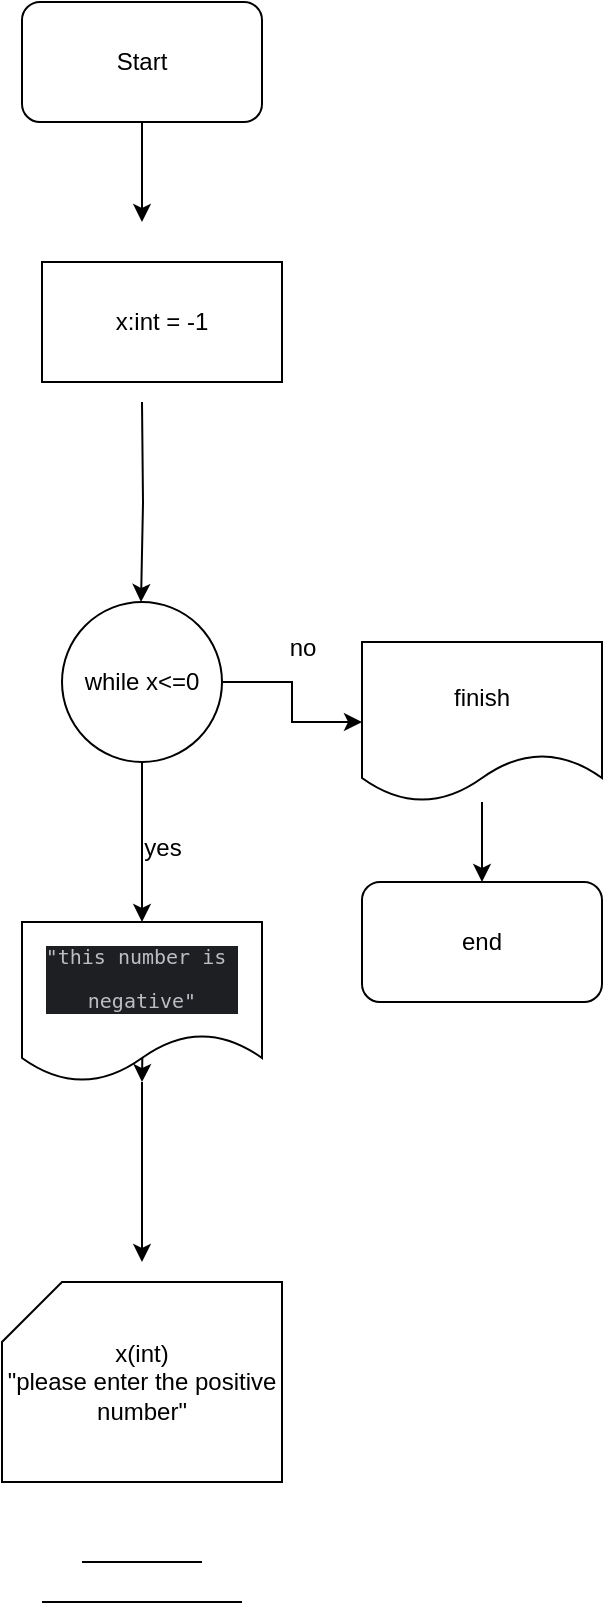 <mxfile version="22.1.22" type="embed">
  <diagram name="Page-1" id="Npc_-tGWzgNIA4RKaG8w">
    <mxGraphModel dx="557" dy="363" grid="1" gridSize="10" guides="1" tooltips="1" connect="1" arrows="1" fold="1" page="1" pageScale="1" pageWidth="850" pageHeight="1100" math="0" shadow="0">
      <root>
        <mxCell id="0" />
        <mxCell id="1" parent="0" />
        <mxCell id="34" value="" style="edgeStyle=orthogonalEdgeStyle;rounded=0;orthogonalLoop=1;jettySize=auto;html=1;" parent="1" source="35" edge="1">
          <mxGeometry relative="1" as="geometry">
            <mxPoint x="560" y="190" as="targetPoint" />
          </mxGeometry>
        </mxCell>
        <mxCell id="35" value="Start" style="rounded=1;whiteSpace=wrap;html=1;" parent="1" vertex="1">
          <mxGeometry x="500" y="80" width="120" height="60" as="geometry" />
        </mxCell>
        <mxCell id="42" value="" style="edgeStyle=orthogonalEdgeStyle;rounded=0;orthogonalLoop=1;jettySize=auto;html=1;" parent="1" edge="1">
          <mxGeometry relative="1" as="geometry">
            <mxPoint x="560" y="280" as="sourcePoint" />
            <mxPoint x="559.5" y="380" as="targetPoint" />
          </mxGeometry>
        </mxCell>
        <mxCell id="59" value="" style="edgeStyle=orthogonalEdgeStyle;rounded=0;orthogonalLoop=1;jettySize=auto;html=1;" parent="1" target="58" edge="1">
          <mxGeometry relative="1" as="geometry">
            <mxPoint x="560" y="560" as="sourcePoint" />
          </mxGeometry>
        </mxCell>
        <mxCell id="68" value="" style="edgeStyle=orthogonalEdgeStyle;rounded=0;orthogonalLoop=1;jettySize=auto;html=1;" parent="1" source="57" target="67" edge="1">
          <mxGeometry relative="1" as="geometry" />
        </mxCell>
        <mxCell id="89" value="" style="edgeStyle=orthogonalEdgeStyle;rounded=0;orthogonalLoop=1;jettySize=auto;html=1;" parent="1" source="57" target="58" edge="1">
          <mxGeometry relative="1" as="geometry" />
        </mxCell>
        <mxCell id="57" value="while x&amp;lt;=0" style="ellipse;whiteSpace=wrap;html=1;aspect=fixed;" parent="1" vertex="1">
          <mxGeometry x="520" y="380" width="80" height="80" as="geometry" />
        </mxCell>
        <mxCell id="61" value="" style="edgeStyle=orthogonalEdgeStyle;rounded=0;orthogonalLoop=1;jettySize=auto;html=1;" parent="1" source="58" edge="1">
          <mxGeometry relative="1" as="geometry">
            <mxPoint x="560" y="710" as="targetPoint" />
          </mxGeometry>
        </mxCell>
        <mxCell id="58" value="&lt;div style=&quot;background-color:#1e1f22;color:#bcbec4&quot;&gt;&lt;pre style=&quot;font-family: &amp;quot;JetBrains Mono&amp;quot;, monospace; font-size: 10px;&quot;&gt;&quot;this number is &lt;/pre&gt;&lt;pre style=&quot;font-family: &amp;quot;JetBrains Mono&amp;quot;, monospace; font-size: 10px;&quot;&gt;negative&quot;&lt;/pre&gt;&lt;/div&gt;" style="shape=document;whiteSpace=wrap;html=1;boundedLbl=1;align=center;" parent="1" vertex="1">
          <mxGeometry x="500" y="540" width="120" height="80" as="geometry" />
        </mxCell>
        <mxCell id="65" style="edgeStyle=orthogonalEdgeStyle;rounded=0;orthogonalLoop=1;jettySize=auto;html=1;" parent="1" edge="1">
          <mxGeometry relative="1" as="geometry">
            <mxPoint x="560" y="820" as="targetPoint" />
            <mxPoint x="560" y="770" as="sourcePoint" />
          </mxGeometry>
        </mxCell>
        <mxCell id="63" value="" style="endArrow=none;html=1;rounded=0;" parent="1" edge="1">
          <mxGeometry width="50" height="50" relative="1" as="geometry">
            <mxPoint x="530" y="860" as="sourcePoint" />
            <mxPoint x="590" y="860" as="targetPoint" />
          </mxGeometry>
        </mxCell>
        <mxCell id="64" value="" style="endArrow=none;html=1;rounded=0;" parent="1" edge="1">
          <mxGeometry width="50" height="50" relative="1" as="geometry">
            <mxPoint x="510" y="880" as="sourcePoint" />
            <mxPoint x="610" y="880" as="targetPoint" />
          </mxGeometry>
        </mxCell>
        <mxCell id="86" value="" style="edgeStyle=orthogonalEdgeStyle;rounded=0;orthogonalLoop=1;jettySize=auto;html=1;" parent="1" source="67" target="70" edge="1">
          <mxGeometry relative="1" as="geometry" />
        </mxCell>
        <mxCell id="67" value="finish" style="shape=document;whiteSpace=wrap;html=1;boundedLbl=1;" parent="1" vertex="1">
          <mxGeometry x="670" y="400" width="120" height="80" as="geometry" />
        </mxCell>
        <mxCell id="70" value="end" style="rounded=1;whiteSpace=wrap;html=1;" parent="1" vertex="1">
          <mxGeometry x="670" y="520" width="120" height="60" as="geometry" />
        </mxCell>
        <mxCell id="83" value="x(int)&lt;br&gt;&quot;please enter the positive number&lt;span style=&quot;background-color: initial;&quot;&gt;&quot;&lt;/span&gt;" style="shape=card;whiteSpace=wrap;html=1;" parent="1" vertex="1">
          <mxGeometry x="490" y="720" width="140" height="100" as="geometry" />
        </mxCell>
        <mxCell id="88" value="no" style="text;html=1;align=center;verticalAlign=middle;resizable=0;points=[];autosize=1;strokeColor=none;fillColor=none;" parent="1" vertex="1">
          <mxGeometry x="620" y="388" width="40" height="30" as="geometry" />
        </mxCell>
        <mxCell id="90" value="yes" style="text;html=1;align=center;verticalAlign=middle;resizable=0;points=[];autosize=1;strokeColor=none;fillColor=none;" parent="1" vertex="1">
          <mxGeometry x="550" y="488" width="40" height="30" as="geometry" />
        </mxCell>
        <mxCell id="111" value="x:int = -1" style="rounded=0;whiteSpace=wrap;html=1;" vertex="1" parent="1">
          <mxGeometry x="510" y="210" width="120" height="60" as="geometry" />
        </mxCell>
      </root>
    </mxGraphModel>
  </diagram>
</mxfile>
